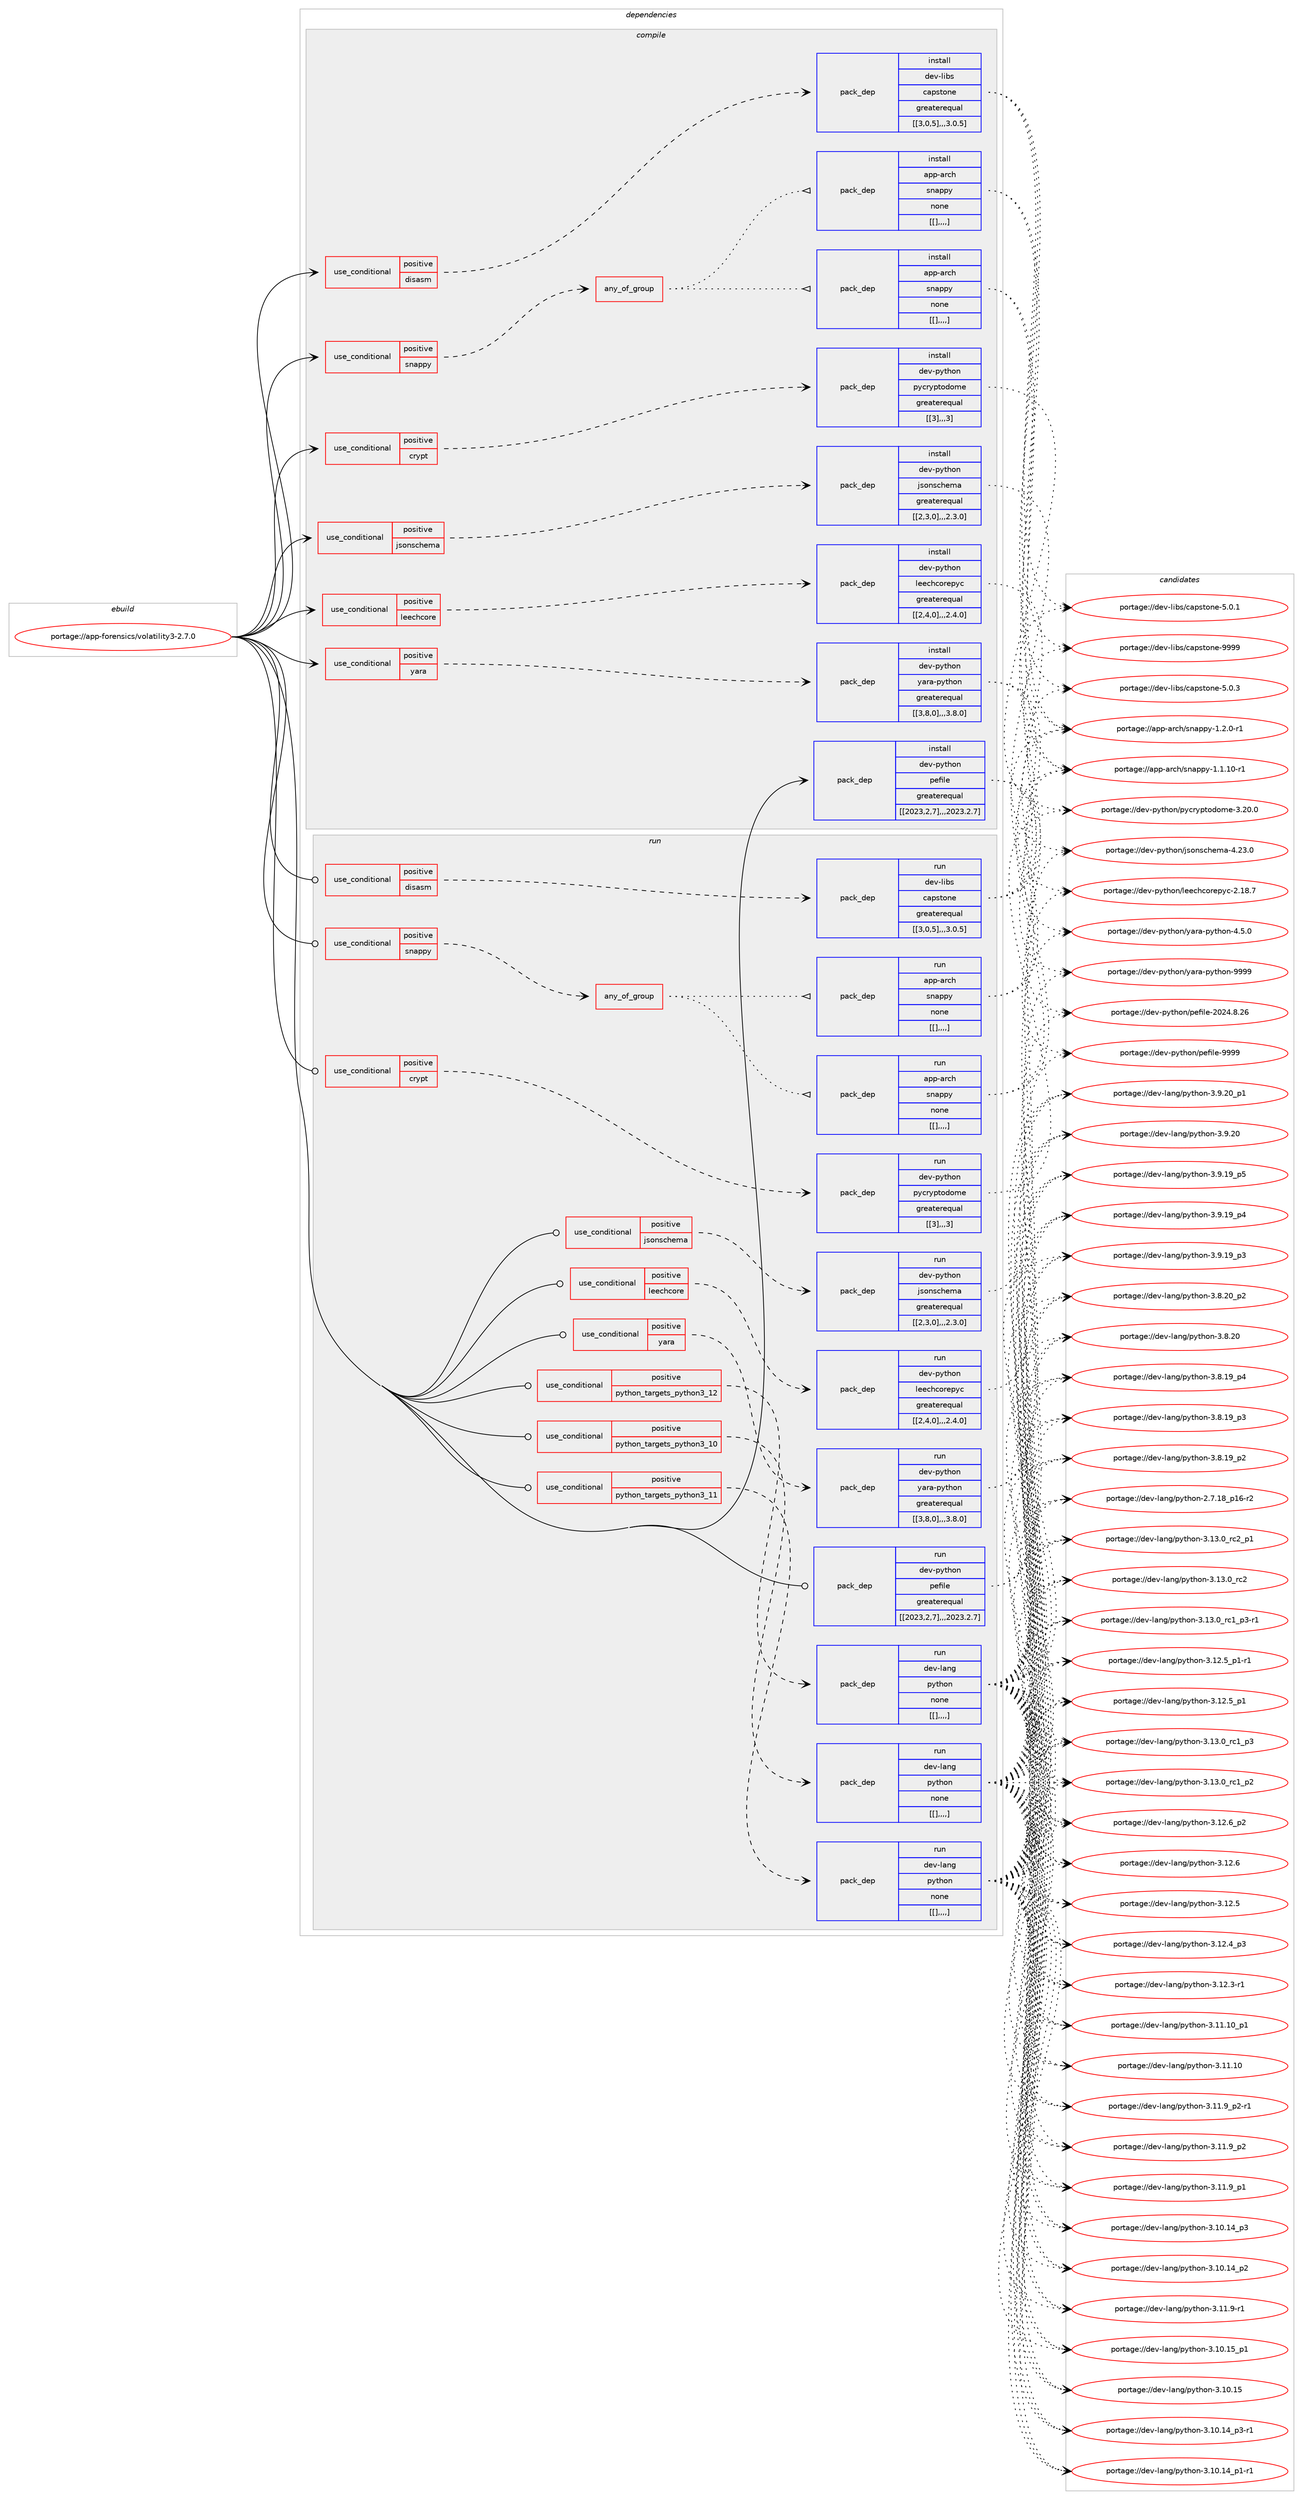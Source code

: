digraph prolog {

# *************
# Graph options
# *************

newrank=true;
concentrate=true;
compound=true;
graph [rankdir=LR,fontname=Helvetica,fontsize=10,ranksep=1.5];#, ranksep=2.5, nodesep=0.2];
edge  [arrowhead=vee];
node  [fontname=Helvetica,fontsize=10];

# **********
# The ebuild
# **********

subgraph cluster_leftcol {
color=gray;
label=<<i>ebuild</i>>;
id [label="portage://app-forensics/volatility3-2.7.0", color=red, width=4, href="../app-forensics/volatility3-2.7.0.svg"];
}

# ****************
# The dependencies
# ****************

subgraph cluster_midcol {
color=gray;
label=<<i>dependencies</i>>;
subgraph cluster_compile {
fillcolor="#eeeeee";
style=filled;
label=<<i>compile</i>>;
subgraph cond11093 {
dependency36988 [label=<<TABLE BORDER="0" CELLBORDER="1" CELLSPACING="0" CELLPADDING="4"><TR><TD ROWSPAN="3" CELLPADDING="10">use_conditional</TD></TR><TR><TD>positive</TD></TR><TR><TD>crypt</TD></TR></TABLE>>, shape=none, color=red];
subgraph pack25528 {
dependency36989 [label=<<TABLE BORDER="0" CELLBORDER="1" CELLSPACING="0" CELLPADDING="4" WIDTH="220"><TR><TD ROWSPAN="6" CELLPADDING="30">pack_dep</TD></TR><TR><TD WIDTH="110">install</TD></TR><TR><TD>dev-python</TD></TR><TR><TD>pycryptodome</TD></TR><TR><TD>greaterequal</TD></TR><TR><TD>[[3],,,3]</TD></TR></TABLE>>, shape=none, color=blue];
}
dependency36988:e -> dependency36989:w [weight=20,style="dashed",arrowhead="vee"];
}
id:e -> dependency36988:w [weight=20,style="solid",arrowhead="vee"];
subgraph cond11094 {
dependency36990 [label=<<TABLE BORDER="0" CELLBORDER="1" CELLSPACING="0" CELLPADDING="4"><TR><TD ROWSPAN="3" CELLPADDING="10">use_conditional</TD></TR><TR><TD>positive</TD></TR><TR><TD>disasm</TD></TR></TABLE>>, shape=none, color=red];
subgraph pack25529 {
dependency36991 [label=<<TABLE BORDER="0" CELLBORDER="1" CELLSPACING="0" CELLPADDING="4" WIDTH="220"><TR><TD ROWSPAN="6" CELLPADDING="30">pack_dep</TD></TR><TR><TD WIDTH="110">install</TD></TR><TR><TD>dev-libs</TD></TR><TR><TD>capstone</TD></TR><TR><TD>greaterequal</TD></TR><TR><TD>[[3,0,5],,,3.0.5]</TD></TR></TABLE>>, shape=none, color=blue];
}
dependency36990:e -> dependency36991:w [weight=20,style="dashed",arrowhead="vee"];
}
id:e -> dependency36990:w [weight=20,style="solid",arrowhead="vee"];
subgraph cond11095 {
dependency36992 [label=<<TABLE BORDER="0" CELLBORDER="1" CELLSPACING="0" CELLPADDING="4"><TR><TD ROWSPAN="3" CELLPADDING="10">use_conditional</TD></TR><TR><TD>positive</TD></TR><TR><TD>jsonschema</TD></TR></TABLE>>, shape=none, color=red];
subgraph pack25530 {
dependency36993 [label=<<TABLE BORDER="0" CELLBORDER="1" CELLSPACING="0" CELLPADDING="4" WIDTH="220"><TR><TD ROWSPAN="6" CELLPADDING="30">pack_dep</TD></TR><TR><TD WIDTH="110">install</TD></TR><TR><TD>dev-python</TD></TR><TR><TD>jsonschema</TD></TR><TR><TD>greaterequal</TD></TR><TR><TD>[[2,3,0],,,2.3.0]</TD></TR></TABLE>>, shape=none, color=blue];
}
dependency36992:e -> dependency36993:w [weight=20,style="dashed",arrowhead="vee"];
}
id:e -> dependency36992:w [weight=20,style="solid",arrowhead="vee"];
subgraph cond11096 {
dependency36994 [label=<<TABLE BORDER="0" CELLBORDER="1" CELLSPACING="0" CELLPADDING="4"><TR><TD ROWSPAN="3" CELLPADDING="10">use_conditional</TD></TR><TR><TD>positive</TD></TR><TR><TD>leechcore</TD></TR></TABLE>>, shape=none, color=red];
subgraph pack25531 {
dependency36995 [label=<<TABLE BORDER="0" CELLBORDER="1" CELLSPACING="0" CELLPADDING="4" WIDTH="220"><TR><TD ROWSPAN="6" CELLPADDING="30">pack_dep</TD></TR><TR><TD WIDTH="110">install</TD></TR><TR><TD>dev-python</TD></TR><TR><TD>leechcorepyc</TD></TR><TR><TD>greaterequal</TD></TR><TR><TD>[[2,4,0],,,2.4.0]</TD></TR></TABLE>>, shape=none, color=blue];
}
dependency36994:e -> dependency36995:w [weight=20,style="dashed",arrowhead="vee"];
}
id:e -> dependency36994:w [weight=20,style="solid",arrowhead="vee"];
subgraph cond11097 {
dependency36996 [label=<<TABLE BORDER="0" CELLBORDER="1" CELLSPACING="0" CELLPADDING="4"><TR><TD ROWSPAN="3" CELLPADDING="10">use_conditional</TD></TR><TR><TD>positive</TD></TR><TR><TD>snappy</TD></TR></TABLE>>, shape=none, color=red];
subgraph any304 {
dependency36997 [label=<<TABLE BORDER="0" CELLBORDER="1" CELLSPACING="0" CELLPADDING="4"><TR><TD CELLPADDING="10">any_of_group</TD></TR></TABLE>>, shape=none, color=red];subgraph pack25532 {
dependency36998 [label=<<TABLE BORDER="0" CELLBORDER="1" CELLSPACING="0" CELLPADDING="4" WIDTH="220"><TR><TD ROWSPAN="6" CELLPADDING="30">pack_dep</TD></TR><TR><TD WIDTH="110">install</TD></TR><TR><TD>app-arch</TD></TR><TR><TD>snappy</TD></TR><TR><TD>none</TD></TR><TR><TD>[[],,,,]</TD></TR></TABLE>>, shape=none, color=blue];
}
dependency36997:e -> dependency36998:w [weight=20,style="dotted",arrowhead="oinv"];
subgraph pack25533 {
dependency36999 [label=<<TABLE BORDER="0" CELLBORDER="1" CELLSPACING="0" CELLPADDING="4" WIDTH="220"><TR><TD ROWSPAN="6" CELLPADDING="30">pack_dep</TD></TR><TR><TD WIDTH="110">install</TD></TR><TR><TD>app-arch</TD></TR><TR><TD>snappy</TD></TR><TR><TD>none</TD></TR><TR><TD>[[],,,,]</TD></TR></TABLE>>, shape=none, color=blue];
}
dependency36997:e -> dependency36999:w [weight=20,style="dotted",arrowhead="oinv"];
}
dependency36996:e -> dependency36997:w [weight=20,style="dashed",arrowhead="vee"];
}
id:e -> dependency36996:w [weight=20,style="solid",arrowhead="vee"];
subgraph cond11098 {
dependency37000 [label=<<TABLE BORDER="0" CELLBORDER="1" CELLSPACING="0" CELLPADDING="4"><TR><TD ROWSPAN="3" CELLPADDING="10">use_conditional</TD></TR><TR><TD>positive</TD></TR><TR><TD>yara</TD></TR></TABLE>>, shape=none, color=red];
subgraph pack25534 {
dependency37001 [label=<<TABLE BORDER="0" CELLBORDER="1" CELLSPACING="0" CELLPADDING="4" WIDTH="220"><TR><TD ROWSPAN="6" CELLPADDING="30">pack_dep</TD></TR><TR><TD WIDTH="110">install</TD></TR><TR><TD>dev-python</TD></TR><TR><TD>yara-python</TD></TR><TR><TD>greaterequal</TD></TR><TR><TD>[[3,8,0],,,3.8.0]</TD></TR></TABLE>>, shape=none, color=blue];
}
dependency37000:e -> dependency37001:w [weight=20,style="dashed",arrowhead="vee"];
}
id:e -> dependency37000:w [weight=20,style="solid",arrowhead="vee"];
subgraph pack25535 {
dependency37002 [label=<<TABLE BORDER="0" CELLBORDER="1" CELLSPACING="0" CELLPADDING="4" WIDTH="220"><TR><TD ROWSPAN="6" CELLPADDING="30">pack_dep</TD></TR><TR><TD WIDTH="110">install</TD></TR><TR><TD>dev-python</TD></TR><TR><TD>pefile</TD></TR><TR><TD>greaterequal</TD></TR><TR><TD>[[2023,2,7],,,2023.2.7]</TD></TR></TABLE>>, shape=none, color=blue];
}
id:e -> dependency37002:w [weight=20,style="solid",arrowhead="vee"];
}
subgraph cluster_compileandrun {
fillcolor="#eeeeee";
style=filled;
label=<<i>compile and run</i>>;
}
subgraph cluster_run {
fillcolor="#eeeeee";
style=filled;
label=<<i>run</i>>;
subgraph cond11099 {
dependency37003 [label=<<TABLE BORDER="0" CELLBORDER="1" CELLSPACING="0" CELLPADDING="4"><TR><TD ROWSPAN="3" CELLPADDING="10">use_conditional</TD></TR><TR><TD>positive</TD></TR><TR><TD>crypt</TD></TR></TABLE>>, shape=none, color=red];
subgraph pack25536 {
dependency37004 [label=<<TABLE BORDER="0" CELLBORDER="1" CELLSPACING="0" CELLPADDING="4" WIDTH="220"><TR><TD ROWSPAN="6" CELLPADDING="30">pack_dep</TD></TR><TR><TD WIDTH="110">run</TD></TR><TR><TD>dev-python</TD></TR><TR><TD>pycryptodome</TD></TR><TR><TD>greaterequal</TD></TR><TR><TD>[[3],,,3]</TD></TR></TABLE>>, shape=none, color=blue];
}
dependency37003:e -> dependency37004:w [weight=20,style="dashed",arrowhead="vee"];
}
id:e -> dependency37003:w [weight=20,style="solid",arrowhead="odot"];
subgraph cond11100 {
dependency37005 [label=<<TABLE BORDER="0" CELLBORDER="1" CELLSPACING="0" CELLPADDING="4"><TR><TD ROWSPAN="3" CELLPADDING="10">use_conditional</TD></TR><TR><TD>positive</TD></TR><TR><TD>disasm</TD></TR></TABLE>>, shape=none, color=red];
subgraph pack25537 {
dependency37006 [label=<<TABLE BORDER="0" CELLBORDER="1" CELLSPACING="0" CELLPADDING="4" WIDTH="220"><TR><TD ROWSPAN="6" CELLPADDING="30">pack_dep</TD></TR><TR><TD WIDTH="110">run</TD></TR><TR><TD>dev-libs</TD></TR><TR><TD>capstone</TD></TR><TR><TD>greaterequal</TD></TR><TR><TD>[[3,0,5],,,3.0.5]</TD></TR></TABLE>>, shape=none, color=blue];
}
dependency37005:e -> dependency37006:w [weight=20,style="dashed",arrowhead="vee"];
}
id:e -> dependency37005:w [weight=20,style="solid",arrowhead="odot"];
subgraph cond11101 {
dependency37007 [label=<<TABLE BORDER="0" CELLBORDER="1" CELLSPACING="0" CELLPADDING="4"><TR><TD ROWSPAN="3" CELLPADDING="10">use_conditional</TD></TR><TR><TD>positive</TD></TR><TR><TD>jsonschema</TD></TR></TABLE>>, shape=none, color=red];
subgraph pack25538 {
dependency37008 [label=<<TABLE BORDER="0" CELLBORDER="1" CELLSPACING="0" CELLPADDING="4" WIDTH="220"><TR><TD ROWSPAN="6" CELLPADDING="30">pack_dep</TD></TR><TR><TD WIDTH="110">run</TD></TR><TR><TD>dev-python</TD></TR><TR><TD>jsonschema</TD></TR><TR><TD>greaterequal</TD></TR><TR><TD>[[2,3,0],,,2.3.0]</TD></TR></TABLE>>, shape=none, color=blue];
}
dependency37007:e -> dependency37008:w [weight=20,style="dashed",arrowhead="vee"];
}
id:e -> dependency37007:w [weight=20,style="solid",arrowhead="odot"];
subgraph cond11102 {
dependency37009 [label=<<TABLE BORDER="0" CELLBORDER="1" CELLSPACING="0" CELLPADDING="4"><TR><TD ROWSPAN="3" CELLPADDING="10">use_conditional</TD></TR><TR><TD>positive</TD></TR><TR><TD>leechcore</TD></TR></TABLE>>, shape=none, color=red];
subgraph pack25539 {
dependency37010 [label=<<TABLE BORDER="0" CELLBORDER="1" CELLSPACING="0" CELLPADDING="4" WIDTH="220"><TR><TD ROWSPAN="6" CELLPADDING="30">pack_dep</TD></TR><TR><TD WIDTH="110">run</TD></TR><TR><TD>dev-python</TD></TR><TR><TD>leechcorepyc</TD></TR><TR><TD>greaterequal</TD></TR><TR><TD>[[2,4,0],,,2.4.0]</TD></TR></TABLE>>, shape=none, color=blue];
}
dependency37009:e -> dependency37010:w [weight=20,style="dashed",arrowhead="vee"];
}
id:e -> dependency37009:w [weight=20,style="solid",arrowhead="odot"];
subgraph cond11103 {
dependency37011 [label=<<TABLE BORDER="0" CELLBORDER="1" CELLSPACING="0" CELLPADDING="4"><TR><TD ROWSPAN="3" CELLPADDING="10">use_conditional</TD></TR><TR><TD>positive</TD></TR><TR><TD>python_targets_python3_10</TD></TR></TABLE>>, shape=none, color=red];
subgraph pack25540 {
dependency37012 [label=<<TABLE BORDER="0" CELLBORDER="1" CELLSPACING="0" CELLPADDING="4" WIDTH="220"><TR><TD ROWSPAN="6" CELLPADDING="30">pack_dep</TD></TR><TR><TD WIDTH="110">run</TD></TR><TR><TD>dev-lang</TD></TR><TR><TD>python</TD></TR><TR><TD>none</TD></TR><TR><TD>[[],,,,]</TD></TR></TABLE>>, shape=none, color=blue];
}
dependency37011:e -> dependency37012:w [weight=20,style="dashed",arrowhead="vee"];
}
id:e -> dependency37011:w [weight=20,style="solid",arrowhead="odot"];
subgraph cond11104 {
dependency37013 [label=<<TABLE BORDER="0" CELLBORDER="1" CELLSPACING="0" CELLPADDING="4"><TR><TD ROWSPAN="3" CELLPADDING="10">use_conditional</TD></TR><TR><TD>positive</TD></TR><TR><TD>python_targets_python3_11</TD></TR></TABLE>>, shape=none, color=red];
subgraph pack25541 {
dependency37014 [label=<<TABLE BORDER="0" CELLBORDER="1" CELLSPACING="0" CELLPADDING="4" WIDTH="220"><TR><TD ROWSPAN="6" CELLPADDING="30">pack_dep</TD></TR><TR><TD WIDTH="110">run</TD></TR><TR><TD>dev-lang</TD></TR><TR><TD>python</TD></TR><TR><TD>none</TD></TR><TR><TD>[[],,,,]</TD></TR></TABLE>>, shape=none, color=blue];
}
dependency37013:e -> dependency37014:w [weight=20,style="dashed",arrowhead="vee"];
}
id:e -> dependency37013:w [weight=20,style="solid",arrowhead="odot"];
subgraph cond11105 {
dependency37015 [label=<<TABLE BORDER="0" CELLBORDER="1" CELLSPACING="0" CELLPADDING="4"><TR><TD ROWSPAN="3" CELLPADDING="10">use_conditional</TD></TR><TR><TD>positive</TD></TR><TR><TD>python_targets_python3_12</TD></TR></TABLE>>, shape=none, color=red];
subgraph pack25542 {
dependency37016 [label=<<TABLE BORDER="0" CELLBORDER="1" CELLSPACING="0" CELLPADDING="4" WIDTH="220"><TR><TD ROWSPAN="6" CELLPADDING="30">pack_dep</TD></TR><TR><TD WIDTH="110">run</TD></TR><TR><TD>dev-lang</TD></TR><TR><TD>python</TD></TR><TR><TD>none</TD></TR><TR><TD>[[],,,,]</TD></TR></TABLE>>, shape=none, color=blue];
}
dependency37015:e -> dependency37016:w [weight=20,style="dashed",arrowhead="vee"];
}
id:e -> dependency37015:w [weight=20,style="solid",arrowhead="odot"];
subgraph cond11106 {
dependency37017 [label=<<TABLE BORDER="0" CELLBORDER="1" CELLSPACING="0" CELLPADDING="4"><TR><TD ROWSPAN="3" CELLPADDING="10">use_conditional</TD></TR><TR><TD>positive</TD></TR><TR><TD>snappy</TD></TR></TABLE>>, shape=none, color=red];
subgraph any305 {
dependency37018 [label=<<TABLE BORDER="0" CELLBORDER="1" CELLSPACING="0" CELLPADDING="4"><TR><TD CELLPADDING="10">any_of_group</TD></TR></TABLE>>, shape=none, color=red];subgraph pack25543 {
dependency37019 [label=<<TABLE BORDER="0" CELLBORDER="1" CELLSPACING="0" CELLPADDING="4" WIDTH="220"><TR><TD ROWSPAN="6" CELLPADDING="30">pack_dep</TD></TR><TR><TD WIDTH="110">run</TD></TR><TR><TD>app-arch</TD></TR><TR><TD>snappy</TD></TR><TR><TD>none</TD></TR><TR><TD>[[],,,,]</TD></TR></TABLE>>, shape=none, color=blue];
}
dependency37018:e -> dependency37019:w [weight=20,style="dotted",arrowhead="oinv"];
subgraph pack25544 {
dependency37020 [label=<<TABLE BORDER="0" CELLBORDER="1" CELLSPACING="0" CELLPADDING="4" WIDTH="220"><TR><TD ROWSPAN="6" CELLPADDING="30">pack_dep</TD></TR><TR><TD WIDTH="110">run</TD></TR><TR><TD>app-arch</TD></TR><TR><TD>snappy</TD></TR><TR><TD>none</TD></TR><TR><TD>[[],,,,]</TD></TR></TABLE>>, shape=none, color=blue];
}
dependency37018:e -> dependency37020:w [weight=20,style="dotted",arrowhead="oinv"];
}
dependency37017:e -> dependency37018:w [weight=20,style="dashed",arrowhead="vee"];
}
id:e -> dependency37017:w [weight=20,style="solid",arrowhead="odot"];
subgraph cond11107 {
dependency37021 [label=<<TABLE BORDER="0" CELLBORDER="1" CELLSPACING="0" CELLPADDING="4"><TR><TD ROWSPAN="3" CELLPADDING="10">use_conditional</TD></TR><TR><TD>positive</TD></TR><TR><TD>yara</TD></TR></TABLE>>, shape=none, color=red];
subgraph pack25545 {
dependency37022 [label=<<TABLE BORDER="0" CELLBORDER="1" CELLSPACING="0" CELLPADDING="4" WIDTH="220"><TR><TD ROWSPAN="6" CELLPADDING="30">pack_dep</TD></TR><TR><TD WIDTH="110">run</TD></TR><TR><TD>dev-python</TD></TR><TR><TD>yara-python</TD></TR><TR><TD>greaterequal</TD></TR><TR><TD>[[3,8,0],,,3.8.0]</TD></TR></TABLE>>, shape=none, color=blue];
}
dependency37021:e -> dependency37022:w [weight=20,style="dashed",arrowhead="vee"];
}
id:e -> dependency37021:w [weight=20,style="solid",arrowhead="odot"];
subgraph pack25546 {
dependency37023 [label=<<TABLE BORDER="0" CELLBORDER="1" CELLSPACING="0" CELLPADDING="4" WIDTH="220"><TR><TD ROWSPAN="6" CELLPADDING="30">pack_dep</TD></TR><TR><TD WIDTH="110">run</TD></TR><TR><TD>dev-python</TD></TR><TR><TD>pefile</TD></TR><TR><TD>greaterequal</TD></TR><TR><TD>[[2023,2,7],,,2023.2.7]</TD></TR></TABLE>>, shape=none, color=blue];
}
id:e -> dependency37023:w [weight=20,style="solid",arrowhead="odot"];
}
}

# **************
# The candidates
# **************

subgraph cluster_choices {
rank=same;
color=gray;
label=<<i>candidates</i>>;

subgraph choice25528 {
color=black;
nodesep=1;
choice10010111845112121116104111110471121219911412111211611110011110910145514650484648 [label="portage://dev-python/pycryptodome-3.20.0", color=red, width=4,href="../dev-python/pycryptodome-3.20.0.svg"];
dependency36989:e -> choice10010111845112121116104111110471121219911412111211611110011110910145514650484648:w [style=dotted,weight="100"];
}
subgraph choice25529 {
color=black;
nodesep=1;
choice10010111845108105981154799971121151161111101014557575757 [label="portage://dev-libs/capstone-9999", color=red, width=4,href="../dev-libs/capstone-9999.svg"];
choice1001011184510810598115479997112115116111110101455346484651 [label="portage://dev-libs/capstone-5.0.3", color=red, width=4,href="../dev-libs/capstone-5.0.3.svg"];
choice1001011184510810598115479997112115116111110101455346484649 [label="portage://dev-libs/capstone-5.0.1", color=red, width=4,href="../dev-libs/capstone-5.0.1.svg"];
dependency36991:e -> choice10010111845108105981154799971121151161111101014557575757:w [style=dotted,weight="100"];
dependency36991:e -> choice1001011184510810598115479997112115116111110101455346484651:w [style=dotted,weight="100"];
dependency36991:e -> choice1001011184510810598115479997112115116111110101455346484649:w [style=dotted,weight="100"];
}
subgraph choice25530 {
color=black;
nodesep=1;
choice1001011184511212111610411111047106115111110115991041011099745524650514648 [label="portage://dev-python/jsonschema-4.23.0", color=red, width=4,href="../dev-python/jsonschema-4.23.0.svg"];
dependency36993:e -> choice1001011184511212111610411111047106115111110115991041011099745524650514648:w [style=dotted,weight="100"];
}
subgraph choice25531 {
color=black;
nodesep=1;
choice100101118451121211161041111104710810110199104991111141011121219945504649564655 [label="portage://dev-python/leechcorepyc-2.18.7", color=red, width=4,href="../dev-python/leechcorepyc-2.18.7.svg"];
dependency36995:e -> choice100101118451121211161041111104710810110199104991111141011121219945504649564655:w [style=dotted,weight="100"];
}
subgraph choice25532 {
color=black;
nodesep=1;
choice9711211245971149910447115110971121121214549465046484511449 [label="portage://app-arch/snappy-1.2.0-r1", color=red, width=4,href="../app-arch/snappy-1.2.0-r1.svg"];
choice971121124597114991044711511097112112121454946494649484511449 [label="portage://app-arch/snappy-1.1.10-r1", color=red, width=4,href="../app-arch/snappy-1.1.10-r1.svg"];
dependency36998:e -> choice9711211245971149910447115110971121121214549465046484511449:w [style=dotted,weight="100"];
dependency36998:e -> choice971121124597114991044711511097112112121454946494649484511449:w [style=dotted,weight="100"];
}
subgraph choice25533 {
color=black;
nodesep=1;
choice9711211245971149910447115110971121121214549465046484511449 [label="portage://app-arch/snappy-1.2.0-r1", color=red, width=4,href="../app-arch/snappy-1.2.0-r1.svg"];
choice971121124597114991044711511097112112121454946494649484511449 [label="portage://app-arch/snappy-1.1.10-r1", color=red, width=4,href="../app-arch/snappy-1.1.10-r1.svg"];
dependency36999:e -> choice9711211245971149910447115110971121121214549465046484511449:w [style=dotted,weight="100"];
dependency36999:e -> choice971121124597114991044711511097112112121454946494649484511449:w [style=dotted,weight="100"];
}
subgraph choice25534 {
color=black;
nodesep=1;
choice10010111845112121116104111110471219711497451121211161041111104557575757 [label="portage://dev-python/yara-python-9999", color=red, width=4,href="../dev-python/yara-python-9999.svg"];
choice1001011184511212111610411111047121971149745112121116104111110455246534648 [label="portage://dev-python/yara-python-4.5.0", color=red, width=4,href="../dev-python/yara-python-4.5.0.svg"];
dependency37001:e -> choice10010111845112121116104111110471219711497451121211161041111104557575757:w [style=dotted,weight="100"];
dependency37001:e -> choice1001011184511212111610411111047121971149745112121116104111110455246534648:w [style=dotted,weight="100"];
}
subgraph choice25535 {
color=black;
nodesep=1;
choice10010111845112121116104111110471121011021051081014557575757 [label="portage://dev-python/pefile-9999", color=red, width=4,href="../dev-python/pefile-9999.svg"];
choice100101118451121211161041111104711210110210510810145504850524656465054 [label="portage://dev-python/pefile-2024.8.26", color=red, width=4,href="../dev-python/pefile-2024.8.26.svg"];
dependency37002:e -> choice10010111845112121116104111110471121011021051081014557575757:w [style=dotted,weight="100"];
dependency37002:e -> choice100101118451121211161041111104711210110210510810145504850524656465054:w [style=dotted,weight="100"];
}
subgraph choice25536 {
color=black;
nodesep=1;
choice10010111845112121116104111110471121219911412111211611110011110910145514650484648 [label="portage://dev-python/pycryptodome-3.20.0", color=red, width=4,href="../dev-python/pycryptodome-3.20.0.svg"];
dependency37004:e -> choice10010111845112121116104111110471121219911412111211611110011110910145514650484648:w [style=dotted,weight="100"];
}
subgraph choice25537 {
color=black;
nodesep=1;
choice10010111845108105981154799971121151161111101014557575757 [label="portage://dev-libs/capstone-9999", color=red, width=4,href="../dev-libs/capstone-9999.svg"];
choice1001011184510810598115479997112115116111110101455346484651 [label="portage://dev-libs/capstone-5.0.3", color=red, width=4,href="../dev-libs/capstone-5.0.3.svg"];
choice1001011184510810598115479997112115116111110101455346484649 [label="portage://dev-libs/capstone-5.0.1", color=red, width=4,href="../dev-libs/capstone-5.0.1.svg"];
dependency37006:e -> choice10010111845108105981154799971121151161111101014557575757:w [style=dotted,weight="100"];
dependency37006:e -> choice1001011184510810598115479997112115116111110101455346484651:w [style=dotted,weight="100"];
dependency37006:e -> choice1001011184510810598115479997112115116111110101455346484649:w [style=dotted,weight="100"];
}
subgraph choice25538 {
color=black;
nodesep=1;
choice1001011184511212111610411111047106115111110115991041011099745524650514648 [label="portage://dev-python/jsonschema-4.23.0", color=red, width=4,href="../dev-python/jsonschema-4.23.0.svg"];
dependency37008:e -> choice1001011184511212111610411111047106115111110115991041011099745524650514648:w [style=dotted,weight="100"];
}
subgraph choice25539 {
color=black;
nodesep=1;
choice100101118451121211161041111104710810110199104991111141011121219945504649564655 [label="portage://dev-python/leechcorepyc-2.18.7", color=red, width=4,href="../dev-python/leechcorepyc-2.18.7.svg"];
dependency37010:e -> choice100101118451121211161041111104710810110199104991111141011121219945504649564655:w [style=dotted,weight="100"];
}
subgraph choice25540 {
color=black;
nodesep=1;
choice100101118451089711010347112121116104111110455146495146489511499509511249 [label="portage://dev-lang/python-3.13.0_rc2_p1", color=red, width=4,href="../dev-lang/python-3.13.0_rc2_p1.svg"];
choice10010111845108971101034711212111610411111045514649514648951149950 [label="portage://dev-lang/python-3.13.0_rc2", color=red, width=4,href="../dev-lang/python-3.13.0_rc2.svg"];
choice1001011184510897110103471121211161041111104551464951464895114994995112514511449 [label="portage://dev-lang/python-3.13.0_rc1_p3-r1", color=red, width=4,href="../dev-lang/python-3.13.0_rc1_p3-r1.svg"];
choice100101118451089711010347112121116104111110455146495146489511499499511251 [label="portage://dev-lang/python-3.13.0_rc1_p3", color=red, width=4,href="../dev-lang/python-3.13.0_rc1_p3.svg"];
choice100101118451089711010347112121116104111110455146495146489511499499511250 [label="portage://dev-lang/python-3.13.0_rc1_p2", color=red, width=4,href="../dev-lang/python-3.13.0_rc1_p2.svg"];
choice100101118451089711010347112121116104111110455146495046549511250 [label="portage://dev-lang/python-3.12.6_p2", color=red, width=4,href="../dev-lang/python-3.12.6_p2.svg"];
choice10010111845108971101034711212111610411111045514649504654 [label="portage://dev-lang/python-3.12.6", color=red, width=4,href="../dev-lang/python-3.12.6.svg"];
choice1001011184510897110103471121211161041111104551464950465395112494511449 [label="portage://dev-lang/python-3.12.5_p1-r1", color=red, width=4,href="../dev-lang/python-3.12.5_p1-r1.svg"];
choice100101118451089711010347112121116104111110455146495046539511249 [label="portage://dev-lang/python-3.12.5_p1", color=red, width=4,href="../dev-lang/python-3.12.5_p1.svg"];
choice10010111845108971101034711212111610411111045514649504653 [label="portage://dev-lang/python-3.12.5", color=red, width=4,href="../dev-lang/python-3.12.5.svg"];
choice100101118451089711010347112121116104111110455146495046529511251 [label="portage://dev-lang/python-3.12.4_p3", color=red, width=4,href="../dev-lang/python-3.12.4_p3.svg"];
choice100101118451089711010347112121116104111110455146495046514511449 [label="portage://dev-lang/python-3.12.3-r1", color=red, width=4,href="../dev-lang/python-3.12.3-r1.svg"];
choice10010111845108971101034711212111610411111045514649494649489511249 [label="portage://dev-lang/python-3.11.10_p1", color=red, width=4,href="../dev-lang/python-3.11.10_p1.svg"];
choice1001011184510897110103471121211161041111104551464949464948 [label="portage://dev-lang/python-3.11.10", color=red, width=4,href="../dev-lang/python-3.11.10.svg"];
choice1001011184510897110103471121211161041111104551464949465795112504511449 [label="portage://dev-lang/python-3.11.9_p2-r1", color=red, width=4,href="../dev-lang/python-3.11.9_p2-r1.svg"];
choice100101118451089711010347112121116104111110455146494946579511250 [label="portage://dev-lang/python-3.11.9_p2", color=red, width=4,href="../dev-lang/python-3.11.9_p2.svg"];
choice100101118451089711010347112121116104111110455146494946579511249 [label="portage://dev-lang/python-3.11.9_p1", color=red, width=4,href="../dev-lang/python-3.11.9_p1.svg"];
choice100101118451089711010347112121116104111110455146494946574511449 [label="portage://dev-lang/python-3.11.9-r1", color=red, width=4,href="../dev-lang/python-3.11.9-r1.svg"];
choice10010111845108971101034711212111610411111045514649484649539511249 [label="portage://dev-lang/python-3.10.15_p1", color=red, width=4,href="../dev-lang/python-3.10.15_p1.svg"];
choice1001011184510897110103471121211161041111104551464948464953 [label="portage://dev-lang/python-3.10.15", color=red, width=4,href="../dev-lang/python-3.10.15.svg"];
choice100101118451089711010347112121116104111110455146494846495295112514511449 [label="portage://dev-lang/python-3.10.14_p3-r1", color=red, width=4,href="../dev-lang/python-3.10.14_p3-r1.svg"];
choice10010111845108971101034711212111610411111045514649484649529511251 [label="portage://dev-lang/python-3.10.14_p3", color=red, width=4,href="../dev-lang/python-3.10.14_p3.svg"];
choice10010111845108971101034711212111610411111045514649484649529511250 [label="portage://dev-lang/python-3.10.14_p2", color=red, width=4,href="../dev-lang/python-3.10.14_p2.svg"];
choice100101118451089711010347112121116104111110455146494846495295112494511449 [label="portage://dev-lang/python-3.10.14_p1-r1", color=red, width=4,href="../dev-lang/python-3.10.14_p1-r1.svg"];
choice100101118451089711010347112121116104111110455146574650489511249 [label="portage://dev-lang/python-3.9.20_p1", color=red, width=4,href="../dev-lang/python-3.9.20_p1.svg"];
choice10010111845108971101034711212111610411111045514657465048 [label="portage://dev-lang/python-3.9.20", color=red, width=4,href="../dev-lang/python-3.9.20.svg"];
choice100101118451089711010347112121116104111110455146574649579511253 [label="portage://dev-lang/python-3.9.19_p5", color=red, width=4,href="../dev-lang/python-3.9.19_p5.svg"];
choice100101118451089711010347112121116104111110455146574649579511252 [label="portage://dev-lang/python-3.9.19_p4", color=red, width=4,href="../dev-lang/python-3.9.19_p4.svg"];
choice100101118451089711010347112121116104111110455146574649579511251 [label="portage://dev-lang/python-3.9.19_p3", color=red, width=4,href="../dev-lang/python-3.9.19_p3.svg"];
choice100101118451089711010347112121116104111110455146564650489511250 [label="portage://dev-lang/python-3.8.20_p2", color=red, width=4,href="../dev-lang/python-3.8.20_p2.svg"];
choice10010111845108971101034711212111610411111045514656465048 [label="portage://dev-lang/python-3.8.20", color=red, width=4,href="../dev-lang/python-3.8.20.svg"];
choice100101118451089711010347112121116104111110455146564649579511252 [label="portage://dev-lang/python-3.8.19_p4", color=red, width=4,href="../dev-lang/python-3.8.19_p4.svg"];
choice100101118451089711010347112121116104111110455146564649579511251 [label="portage://dev-lang/python-3.8.19_p3", color=red, width=4,href="../dev-lang/python-3.8.19_p3.svg"];
choice100101118451089711010347112121116104111110455146564649579511250 [label="portage://dev-lang/python-3.8.19_p2", color=red, width=4,href="../dev-lang/python-3.8.19_p2.svg"];
choice100101118451089711010347112121116104111110455046554649569511249544511450 [label="portage://dev-lang/python-2.7.18_p16-r2", color=red, width=4,href="../dev-lang/python-2.7.18_p16-r2.svg"];
dependency37012:e -> choice100101118451089711010347112121116104111110455146495146489511499509511249:w [style=dotted,weight="100"];
dependency37012:e -> choice10010111845108971101034711212111610411111045514649514648951149950:w [style=dotted,weight="100"];
dependency37012:e -> choice1001011184510897110103471121211161041111104551464951464895114994995112514511449:w [style=dotted,weight="100"];
dependency37012:e -> choice100101118451089711010347112121116104111110455146495146489511499499511251:w [style=dotted,weight="100"];
dependency37012:e -> choice100101118451089711010347112121116104111110455146495146489511499499511250:w [style=dotted,weight="100"];
dependency37012:e -> choice100101118451089711010347112121116104111110455146495046549511250:w [style=dotted,weight="100"];
dependency37012:e -> choice10010111845108971101034711212111610411111045514649504654:w [style=dotted,weight="100"];
dependency37012:e -> choice1001011184510897110103471121211161041111104551464950465395112494511449:w [style=dotted,weight="100"];
dependency37012:e -> choice100101118451089711010347112121116104111110455146495046539511249:w [style=dotted,weight="100"];
dependency37012:e -> choice10010111845108971101034711212111610411111045514649504653:w [style=dotted,weight="100"];
dependency37012:e -> choice100101118451089711010347112121116104111110455146495046529511251:w [style=dotted,weight="100"];
dependency37012:e -> choice100101118451089711010347112121116104111110455146495046514511449:w [style=dotted,weight="100"];
dependency37012:e -> choice10010111845108971101034711212111610411111045514649494649489511249:w [style=dotted,weight="100"];
dependency37012:e -> choice1001011184510897110103471121211161041111104551464949464948:w [style=dotted,weight="100"];
dependency37012:e -> choice1001011184510897110103471121211161041111104551464949465795112504511449:w [style=dotted,weight="100"];
dependency37012:e -> choice100101118451089711010347112121116104111110455146494946579511250:w [style=dotted,weight="100"];
dependency37012:e -> choice100101118451089711010347112121116104111110455146494946579511249:w [style=dotted,weight="100"];
dependency37012:e -> choice100101118451089711010347112121116104111110455146494946574511449:w [style=dotted,weight="100"];
dependency37012:e -> choice10010111845108971101034711212111610411111045514649484649539511249:w [style=dotted,weight="100"];
dependency37012:e -> choice1001011184510897110103471121211161041111104551464948464953:w [style=dotted,weight="100"];
dependency37012:e -> choice100101118451089711010347112121116104111110455146494846495295112514511449:w [style=dotted,weight="100"];
dependency37012:e -> choice10010111845108971101034711212111610411111045514649484649529511251:w [style=dotted,weight="100"];
dependency37012:e -> choice10010111845108971101034711212111610411111045514649484649529511250:w [style=dotted,weight="100"];
dependency37012:e -> choice100101118451089711010347112121116104111110455146494846495295112494511449:w [style=dotted,weight="100"];
dependency37012:e -> choice100101118451089711010347112121116104111110455146574650489511249:w [style=dotted,weight="100"];
dependency37012:e -> choice10010111845108971101034711212111610411111045514657465048:w [style=dotted,weight="100"];
dependency37012:e -> choice100101118451089711010347112121116104111110455146574649579511253:w [style=dotted,weight="100"];
dependency37012:e -> choice100101118451089711010347112121116104111110455146574649579511252:w [style=dotted,weight="100"];
dependency37012:e -> choice100101118451089711010347112121116104111110455146574649579511251:w [style=dotted,weight="100"];
dependency37012:e -> choice100101118451089711010347112121116104111110455146564650489511250:w [style=dotted,weight="100"];
dependency37012:e -> choice10010111845108971101034711212111610411111045514656465048:w [style=dotted,weight="100"];
dependency37012:e -> choice100101118451089711010347112121116104111110455146564649579511252:w [style=dotted,weight="100"];
dependency37012:e -> choice100101118451089711010347112121116104111110455146564649579511251:w [style=dotted,weight="100"];
dependency37012:e -> choice100101118451089711010347112121116104111110455146564649579511250:w [style=dotted,weight="100"];
dependency37012:e -> choice100101118451089711010347112121116104111110455046554649569511249544511450:w [style=dotted,weight="100"];
}
subgraph choice25541 {
color=black;
nodesep=1;
choice100101118451089711010347112121116104111110455146495146489511499509511249 [label="portage://dev-lang/python-3.13.0_rc2_p1", color=red, width=4,href="../dev-lang/python-3.13.0_rc2_p1.svg"];
choice10010111845108971101034711212111610411111045514649514648951149950 [label="portage://dev-lang/python-3.13.0_rc2", color=red, width=4,href="../dev-lang/python-3.13.0_rc2.svg"];
choice1001011184510897110103471121211161041111104551464951464895114994995112514511449 [label="portage://dev-lang/python-3.13.0_rc1_p3-r1", color=red, width=4,href="../dev-lang/python-3.13.0_rc1_p3-r1.svg"];
choice100101118451089711010347112121116104111110455146495146489511499499511251 [label="portage://dev-lang/python-3.13.0_rc1_p3", color=red, width=4,href="../dev-lang/python-3.13.0_rc1_p3.svg"];
choice100101118451089711010347112121116104111110455146495146489511499499511250 [label="portage://dev-lang/python-3.13.0_rc1_p2", color=red, width=4,href="../dev-lang/python-3.13.0_rc1_p2.svg"];
choice100101118451089711010347112121116104111110455146495046549511250 [label="portage://dev-lang/python-3.12.6_p2", color=red, width=4,href="../dev-lang/python-3.12.6_p2.svg"];
choice10010111845108971101034711212111610411111045514649504654 [label="portage://dev-lang/python-3.12.6", color=red, width=4,href="../dev-lang/python-3.12.6.svg"];
choice1001011184510897110103471121211161041111104551464950465395112494511449 [label="portage://dev-lang/python-3.12.5_p1-r1", color=red, width=4,href="../dev-lang/python-3.12.5_p1-r1.svg"];
choice100101118451089711010347112121116104111110455146495046539511249 [label="portage://dev-lang/python-3.12.5_p1", color=red, width=4,href="../dev-lang/python-3.12.5_p1.svg"];
choice10010111845108971101034711212111610411111045514649504653 [label="portage://dev-lang/python-3.12.5", color=red, width=4,href="../dev-lang/python-3.12.5.svg"];
choice100101118451089711010347112121116104111110455146495046529511251 [label="portage://dev-lang/python-3.12.4_p3", color=red, width=4,href="../dev-lang/python-3.12.4_p3.svg"];
choice100101118451089711010347112121116104111110455146495046514511449 [label="portage://dev-lang/python-3.12.3-r1", color=red, width=4,href="../dev-lang/python-3.12.3-r1.svg"];
choice10010111845108971101034711212111610411111045514649494649489511249 [label="portage://dev-lang/python-3.11.10_p1", color=red, width=4,href="../dev-lang/python-3.11.10_p1.svg"];
choice1001011184510897110103471121211161041111104551464949464948 [label="portage://dev-lang/python-3.11.10", color=red, width=4,href="../dev-lang/python-3.11.10.svg"];
choice1001011184510897110103471121211161041111104551464949465795112504511449 [label="portage://dev-lang/python-3.11.9_p2-r1", color=red, width=4,href="../dev-lang/python-3.11.9_p2-r1.svg"];
choice100101118451089711010347112121116104111110455146494946579511250 [label="portage://dev-lang/python-3.11.9_p2", color=red, width=4,href="../dev-lang/python-3.11.9_p2.svg"];
choice100101118451089711010347112121116104111110455146494946579511249 [label="portage://dev-lang/python-3.11.9_p1", color=red, width=4,href="../dev-lang/python-3.11.9_p1.svg"];
choice100101118451089711010347112121116104111110455146494946574511449 [label="portage://dev-lang/python-3.11.9-r1", color=red, width=4,href="../dev-lang/python-3.11.9-r1.svg"];
choice10010111845108971101034711212111610411111045514649484649539511249 [label="portage://dev-lang/python-3.10.15_p1", color=red, width=4,href="../dev-lang/python-3.10.15_p1.svg"];
choice1001011184510897110103471121211161041111104551464948464953 [label="portage://dev-lang/python-3.10.15", color=red, width=4,href="../dev-lang/python-3.10.15.svg"];
choice100101118451089711010347112121116104111110455146494846495295112514511449 [label="portage://dev-lang/python-3.10.14_p3-r1", color=red, width=4,href="../dev-lang/python-3.10.14_p3-r1.svg"];
choice10010111845108971101034711212111610411111045514649484649529511251 [label="portage://dev-lang/python-3.10.14_p3", color=red, width=4,href="../dev-lang/python-3.10.14_p3.svg"];
choice10010111845108971101034711212111610411111045514649484649529511250 [label="portage://dev-lang/python-3.10.14_p2", color=red, width=4,href="../dev-lang/python-3.10.14_p2.svg"];
choice100101118451089711010347112121116104111110455146494846495295112494511449 [label="portage://dev-lang/python-3.10.14_p1-r1", color=red, width=4,href="../dev-lang/python-3.10.14_p1-r1.svg"];
choice100101118451089711010347112121116104111110455146574650489511249 [label="portage://dev-lang/python-3.9.20_p1", color=red, width=4,href="../dev-lang/python-3.9.20_p1.svg"];
choice10010111845108971101034711212111610411111045514657465048 [label="portage://dev-lang/python-3.9.20", color=red, width=4,href="../dev-lang/python-3.9.20.svg"];
choice100101118451089711010347112121116104111110455146574649579511253 [label="portage://dev-lang/python-3.9.19_p5", color=red, width=4,href="../dev-lang/python-3.9.19_p5.svg"];
choice100101118451089711010347112121116104111110455146574649579511252 [label="portage://dev-lang/python-3.9.19_p4", color=red, width=4,href="../dev-lang/python-3.9.19_p4.svg"];
choice100101118451089711010347112121116104111110455146574649579511251 [label="portage://dev-lang/python-3.9.19_p3", color=red, width=4,href="../dev-lang/python-3.9.19_p3.svg"];
choice100101118451089711010347112121116104111110455146564650489511250 [label="portage://dev-lang/python-3.8.20_p2", color=red, width=4,href="../dev-lang/python-3.8.20_p2.svg"];
choice10010111845108971101034711212111610411111045514656465048 [label="portage://dev-lang/python-3.8.20", color=red, width=4,href="../dev-lang/python-3.8.20.svg"];
choice100101118451089711010347112121116104111110455146564649579511252 [label="portage://dev-lang/python-3.8.19_p4", color=red, width=4,href="../dev-lang/python-3.8.19_p4.svg"];
choice100101118451089711010347112121116104111110455146564649579511251 [label="portage://dev-lang/python-3.8.19_p3", color=red, width=4,href="../dev-lang/python-3.8.19_p3.svg"];
choice100101118451089711010347112121116104111110455146564649579511250 [label="portage://dev-lang/python-3.8.19_p2", color=red, width=4,href="../dev-lang/python-3.8.19_p2.svg"];
choice100101118451089711010347112121116104111110455046554649569511249544511450 [label="portage://dev-lang/python-2.7.18_p16-r2", color=red, width=4,href="../dev-lang/python-2.7.18_p16-r2.svg"];
dependency37014:e -> choice100101118451089711010347112121116104111110455146495146489511499509511249:w [style=dotted,weight="100"];
dependency37014:e -> choice10010111845108971101034711212111610411111045514649514648951149950:w [style=dotted,weight="100"];
dependency37014:e -> choice1001011184510897110103471121211161041111104551464951464895114994995112514511449:w [style=dotted,weight="100"];
dependency37014:e -> choice100101118451089711010347112121116104111110455146495146489511499499511251:w [style=dotted,weight="100"];
dependency37014:e -> choice100101118451089711010347112121116104111110455146495146489511499499511250:w [style=dotted,weight="100"];
dependency37014:e -> choice100101118451089711010347112121116104111110455146495046549511250:w [style=dotted,weight="100"];
dependency37014:e -> choice10010111845108971101034711212111610411111045514649504654:w [style=dotted,weight="100"];
dependency37014:e -> choice1001011184510897110103471121211161041111104551464950465395112494511449:w [style=dotted,weight="100"];
dependency37014:e -> choice100101118451089711010347112121116104111110455146495046539511249:w [style=dotted,weight="100"];
dependency37014:e -> choice10010111845108971101034711212111610411111045514649504653:w [style=dotted,weight="100"];
dependency37014:e -> choice100101118451089711010347112121116104111110455146495046529511251:w [style=dotted,weight="100"];
dependency37014:e -> choice100101118451089711010347112121116104111110455146495046514511449:w [style=dotted,weight="100"];
dependency37014:e -> choice10010111845108971101034711212111610411111045514649494649489511249:w [style=dotted,weight="100"];
dependency37014:e -> choice1001011184510897110103471121211161041111104551464949464948:w [style=dotted,weight="100"];
dependency37014:e -> choice1001011184510897110103471121211161041111104551464949465795112504511449:w [style=dotted,weight="100"];
dependency37014:e -> choice100101118451089711010347112121116104111110455146494946579511250:w [style=dotted,weight="100"];
dependency37014:e -> choice100101118451089711010347112121116104111110455146494946579511249:w [style=dotted,weight="100"];
dependency37014:e -> choice100101118451089711010347112121116104111110455146494946574511449:w [style=dotted,weight="100"];
dependency37014:e -> choice10010111845108971101034711212111610411111045514649484649539511249:w [style=dotted,weight="100"];
dependency37014:e -> choice1001011184510897110103471121211161041111104551464948464953:w [style=dotted,weight="100"];
dependency37014:e -> choice100101118451089711010347112121116104111110455146494846495295112514511449:w [style=dotted,weight="100"];
dependency37014:e -> choice10010111845108971101034711212111610411111045514649484649529511251:w [style=dotted,weight="100"];
dependency37014:e -> choice10010111845108971101034711212111610411111045514649484649529511250:w [style=dotted,weight="100"];
dependency37014:e -> choice100101118451089711010347112121116104111110455146494846495295112494511449:w [style=dotted,weight="100"];
dependency37014:e -> choice100101118451089711010347112121116104111110455146574650489511249:w [style=dotted,weight="100"];
dependency37014:e -> choice10010111845108971101034711212111610411111045514657465048:w [style=dotted,weight="100"];
dependency37014:e -> choice100101118451089711010347112121116104111110455146574649579511253:w [style=dotted,weight="100"];
dependency37014:e -> choice100101118451089711010347112121116104111110455146574649579511252:w [style=dotted,weight="100"];
dependency37014:e -> choice100101118451089711010347112121116104111110455146574649579511251:w [style=dotted,weight="100"];
dependency37014:e -> choice100101118451089711010347112121116104111110455146564650489511250:w [style=dotted,weight="100"];
dependency37014:e -> choice10010111845108971101034711212111610411111045514656465048:w [style=dotted,weight="100"];
dependency37014:e -> choice100101118451089711010347112121116104111110455146564649579511252:w [style=dotted,weight="100"];
dependency37014:e -> choice100101118451089711010347112121116104111110455146564649579511251:w [style=dotted,weight="100"];
dependency37014:e -> choice100101118451089711010347112121116104111110455146564649579511250:w [style=dotted,weight="100"];
dependency37014:e -> choice100101118451089711010347112121116104111110455046554649569511249544511450:w [style=dotted,weight="100"];
}
subgraph choice25542 {
color=black;
nodesep=1;
choice100101118451089711010347112121116104111110455146495146489511499509511249 [label="portage://dev-lang/python-3.13.0_rc2_p1", color=red, width=4,href="../dev-lang/python-3.13.0_rc2_p1.svg"];
choice10010111845108971101034711212111610411111045514649514648951149950 [label="portage://dev-lang/python-3.13.0_rc2", color=red, width=4,href="../dev-lang/python-3.13.0_rc2.svg"];
choice1001011184510897110103471121211161041111104551464951464895114994995112514511449 [label="portage://dev-lang/python-3.13.0_rc1_p3-r1", color=red, width=4,href="../dev-lang/python-3.13.0_rc1_p3-r1.svg"];
choice100101118451089711010347112121116104111110455146495146489511499499511251 [label="portage://dev-lang/python-3.13.0_rc1_p3", color=red, width=4,href="../dev-lang/python-3.13.0_rc1_p3.svg"];
choice100101118451089711010347112121116104111110455146495146489511499499511250 [label="portage://dev-lang/python-3.13.0_rc1_p2", color=red, width=4,href="../dev-lang/python-3.13.0_rc1_p2.svg"];
choice100101118451089711010347112121116104111110455146495046549511250 [label="portage://dev-lang/python-3.12.6_p2", color=red, width=4,href="../dev-lang/python-3.12.6_p2.svg"];
choice10010111845108971101034711212111610411111045514649504654 [label="portage://dev-lang/python-3.12.6", color=red, width=4,href="../dev-lang/python-3.12.6.svg"];
choice1001011184510897110103471121211161041111104551464950465395112494511449 [label="portage://dev-lang/python-3.12.5_p1-r1", color=red, width=4,href="../dev-lang/python-3.12.5_p1-r1.svg"];
choice100101118451089711010347112121116104111110455146495046539511249 [label="portage://dev-lang/python-3.12.5_p1", color=red, width=4,href="../dev-lang/python-3.12.5_p1.svg"];
choice10010111845108971101034711212111610411111045514649504653 [label="portage://dev-lang/python-3.12.5", color=red, width=4,href="../dev-lang/python-3.12.5.svg"];
choice100101118451089711010347112121116104111110455146495046529511251 [label="portage://dev-lang/python-3.12.4_p3", color=red, width=4,href="../dev-lang/python-3.12.4_p3.svg"];
choice100101118451089711010347112121116104111110455146495046514511449 [label="portage://dev-lang/python-3.12.3-r1", color=red, width=4,href="../dev-lang/python-3.12.3-r1.svg"];
choice10010111845108971101034711212111610411111045514649494649489511249 [label="portage://dev-lang/python-3.11.10_p1", color=red, width=4,href="../dev-lang/python-3.11.10_p1.svg"];
choice1001011184510897110103471121211161041111104551464949464948 [label="portage://dev-lang/python-3.11.10", color=red, width=4,href="../dev-lang/python-3.11.10.svg"];
choice1001011184510897110103471121211161041111104551464949465795112504511449 [label="portage://dev-lang/python-3.11.9_p2-r1", color=red, width=4,href="../dev-lang/python-3.11.9_p2-r1.svg"];
choice100101118451089711010347112121116104111110455146494946579511250 [label="portage://dev-lang/python-3.11.9_p2", color=red, width=4,href="../dev-lang/python-3.11.9_p2.svg"];
choice100101118451089711010347112121116104111110455146494946579511249 [label="portage://dev-lang/python-3.11.9_p1", color=red, width=4,href="../dev-lang/python-3.11.9_p1.svg"];
choice100101118451089711010347112121116104111110455146494946574511449 [label="portage://dev-lang/python-3.11.9-r1", color=red, width=4,href="../dev-lang/python-3.11.9-r1.svg"];
choice10010111845108971101034711212111610411111045514649484649539511249 [label="portage://dev-lang/python-3.10.15_p1", color=red, width=4,href="../dev-lang/python-3.10.15_p1.svg"];
choice1001011184510897110103471121211161041111104551464948464953 [label="portage://dev-lang/python-3.10.15", color=red, width=4,href="../dev-lang/python-3.10.15.svg"];
choice100101118451089711010347112121116104111110455146494846495295112514511449 [label="portage://dev-lang/python-3.10.14_p3-r1", color=red, width=4,href="../dev-lang/python-3.10.14_p3-r1.svg"];
choice10010111845108971101034711212111610411111045514649484649529511251 [label="portage://dev-lang/python-3.10.14_p3", color=red, width=4,href="../dev-lang/python-3.10.14_p3.svg"];
choice10010111845108971101034711212111610411111045514649484649529511250 [label="portage://dev-lang/python-3.10.14_p2", color=red, width=4,href="../dev-lang/python-3.10.14_p2.svg"];
choice100101118451089711010347112121116104111110455146494846495295112494511449 [label="portage://dev-lang/python-3.10.14_p1-r1", color=red, width=4,href="../dev-lang/python-3.10.14_p1-r1.svg"];
choice100101118451089711010347112121116104111110455146574650489511249 [label="portage://dev-lang/python-3.9.20_p1", color=red, width=4,href="../dev-lang/python-3.9.20_p1.svg"];
choice10010111845108971101034711212111610411111045514657465048 [label="portage://dev-lang/python-3.9.20", color=red, width=4,href="../dev-lang/python-3.9.20.svg"];
choice100101118451089711010347112121116104111110455146574649579511253 [label="portage://dev-lang/python-3.9.19_p5", color=red, width=4,href="../dev-lang/python-3.9.19_p5.svg"];
choice100101118451089711010347112121116104111110455146574649579511252 [label="portage://dev-lang/python-3.9.19_p4", color=red, width=4,href="../dev-lang/python-3.9.19_p4.svg"];
choice100101118451089711010347112121116104111110455146574649579511251 [label="portage://dev-lang/python-3.9.19_p3", color=red, width=4,href="../dev-lang/python-3.9.19_p3.svg"];
choice100101118451089711010347112121116104111110455146564650489511250 [label="portage://dev-lang/python-3.8.20_p2", color=red, width=4,href="../dev-lang/python-3.8.20_p2.svg"];
choice10010111845108971101034711212111610411111045514656465048 [label="portage://dev-lang/python-3.8.20", color=red, width=4,href="../dev-lang/python-3.8.20.svg"];
choice100101118451089711010347112121116104111110455146564649579511252 [label="portage://dev-lang/python-3.8.19_p4", color=red, width=4,href="../dev-lang/python-3.8.19_p4.svg"];
choice100101118451089711010347112121116104111110455146564649579511251 [label="portage://dev-lang/python-3.8.19_p3", color=red, width=4,href="../dev-lang/python-3.8.19_p3.svg"];
choice100101118451089711010347112121116104111110455146564649579511250 [label="portage://dev-lang/python-3.8.19_p2", color=red, width=4,href="../dev-lang/python-3.8.19_p2.svg"];
choice100101118451089711010347112121116104111110455046554649569511249544511450 [label="portage://dev-lang/python-2.7.18_p16-r2", color=red, width=4,href="../dev-lang/python-2.7.18_p16-r2.svg"];
dependency37016:e -> choice100101118451089711010347112121116104111110455146495146489511499509511249:w [style=dotted,weight="100"];
dependency37016:e -> choice10010111845108971101034711212111610411111045514649514648951149950:w [style=dotted,weight="100"];
dependency37016:e -> choice1001011184510897110103471121211161041111104551464951464895114994995112514511449:w [style=dotted,weight="100"];
dependency37016:e -> choice100101118451089711010347112121116104111110455146495146489511499499511251:w [style=dotted,weight="100"];
dependency37016:e -> choice100101118451089711010347112121116104111110455146495146489511499499511250:w [style=dotted,weight="100"];
dependency37016:e -> choice100101118451089711010347112121116104111110455146495046549511250:w [style=dotted,weight="100"];
dependency37016:e -> choice10010111845108971101034711212111610411111045514649504654:w [style=dotted,weight="100"];
dependency37016:e -> choice1001011184510897110103471121211161041111104551464950465395112494511449:w [style=dotted,weight="100"];
dependency37016:e -> choice100101118451089711010347112121116104111110455146495046539511249:w [style=dotted,weight="100"];
dependency37016:e -> choice10010111845108971101034711212111610411111045514649504653:w [style=dotted,weight="100"];
dependency37016:e -> choice100101118451089711010347112121116104111110455146495046529511251:w [style=dotted,weight="100"];
dependency37016:e -> choice100101118451089711010347112121116104111110455146495046514511449:w [style=dotted,weight="100"];
dependency37016:e -> choice10010111845108971101034711212111610411111045514649494649489511249:w [style=dotted,weight="100"];
dependency37016:e -> choice1001011184510897110103471121211161041111104551464949464948:w [style=dotted,weight="100"];
dependency37016:e -> choice1001011184510897110103471121211161041111104551464949465795112504511449:w [style=dotted,weight="100"];
dependency37016:e -> choice100101118451089711010347112121116104111110455146494946579511250:w [style=dotted,weight="100"];
dependency37016:e -> choice100101118451089711010347112121116104111110455146494946579511249:w [style=dotted,weight="100"];
dependency37016:e -> choice100101118451089711010347112121116104111110455146494946574511449:w [style=dotted,weight="100"];
dependency37016:e -> choice10010111845108971101034711212111610411111045514649484649539511249:w [style=dotted,weight="100"];
dependency37016:e -> choice1001011184510897110103471121211161041111104551464948464953:w [style=dotted,weight="100"];
dependency37016:e -> choice100101118451089711010347112121116104111110455146494846495295112514511449:w [style=dotted,weight="100"];
dependency37016:e -> choice10010111845108971101034711212111610411111045514649484649529511251:w [style=dotted,weight="100"];
dependency37016:e -> choice10010111845108971101034711212111610411111045514649484649529511250:w [style=dotted,weight="100"];
dependency37016:e -> choice100101118451089711010347112121116104111110455146494846495295112494511449:w [style=dotted,weight="100"];
dependency37016:e -> choice100101118451089711010347112121116104111110455146574650489511249:w [style=dotted,weight="100"];
dependency37016:e -> choice10010111845108971101034711212111610411111045514657465048:w [style=dotted,weight="100"];
dependency37016:e -> choice100101118451089711010347112121116104111110455146574649579511253:w [style=dotted,weight="100"];
dependency37016:e -> choice100101118451089711010347112121116104111110455146574649579511252:w [style=dotted,weight="100"];
dependency37016:e -> choice100101118451089711010347112121116104111110455146574649579511251:w [style=dotted,weight="100"];
dependency37016:e -> choice100101118451089711010347112121116104111110455146564650489511250:w [style=dotted,weight="100"];
dependency37016:e -> choice10010111845108971101034711212111610411111045514656465048:w [style=dotted,weight="100"];
dependency37016:e -> choice100101118451089711010347112121116104111110455146564649579511252:w [style=dotted,weight="100"];
dependency37016:e -> choice100101118451089711010347112121116104111110455146564649579511251:w [style=dotted,weight="100"];
dependency37016:e -> choice100101118451089711010347112121116104111110455146564649579511250:w [style=dotted,weight="100"];
dependency37016:e -> choice100101118451089711010347112121116104111110455046554649569511249544511450:w [style=dotted,weight="100"];
}
subgraph choice25543 {
color=black;
nodesep=1;
choice9711211245971149910447115110971121121214549465046484511449 [label="portage://app-arch/snappy-1.2.0-r1", color=red, width=4,href="../app-arch/snappy-1.2.0-r1.svg"];
choice971121124597114991044711511097112112121454946494649484511449 [label="portage://app-arch/snappy-1.1.10-r1", color=red, width=4,href="../app-arch/snappy-1.1.10-r1.svg"];
dependency37019:e -> choice9711211245971149910447115110971121121214549465046484511449:w [style=dotted,weight="100"];
dependency37019:e -> choice971121124597114991044711511097112112121454946494649484511449:w [style=dotted,weight="100"];
}
subgraph choice25544 {
color=black;
nodesep=1;
choice9711211245971149910447115110971121121214549465046484511449 [label="portage://app-arch/snappy-1.2.0-r1", color=red, width=4,href="../app-arch/snappy-1.2.0-r1.svg"];
choice971121124597114991044711511097112112121454946494649484511449 [label="portage://app-arch/snappy-1.1.10-r1", color=red, width=4,href="../app-arch/snappy-1.1.10-r1.svg"];
dependency37020:e -> choice9711211245971149910447115110971121121214549465046484511449:w [style=dotted,weight="100"];
dependency37020:e -> choice971121124597114991044711511097112112121454946494649484511449:w [style=dotted,weight="100"];
}
subgraph choice25545 {
color=black;
nodesep=1;
choice10010111845112121116104111110471219711497451121211161041111104557575757 [label="portage://dev-python/yara-python-9999", color=red, width=4,href="../dev-python/yara-python-9999.svg"];
choice1001011184511212111610411111047121971149745112121116104111110455246534648 [label="portage://dev-python/yara-python-4.5.0", color=red, width=4,href="../dev-python/yara-python-4.5.0.svg"];
dependency37022:e -> choice10010111845112121116104111110471219711497451121211161041111104557575757:w [style=dotted,weight="100"];
dependency37022:e -> choice1001011184511212111610411111047121971149745112121116104111110455246534648:w [style=dotted,weight="100"];
}
subgraph choice25546 {
color=black;
nodesep=1;
choice10010111845112121116104111110471121011021051081014557575757 [label="portage://dev-python/pefile-9999", color=red, width=4,href="../dev-python/pefile-9999.svg"];
choice100101118451121211161041111104711210110210510810145504850524656465054 [label="portage://dev-python/pefile-2024.8.26", color=red, width=4,href="../dev-python/pefile-2024.8.26.svg"];
dependency37023:e -> choice10010111845112121116104111110471121011021051081014557575757:w [style=dotted,weight="100"];
dependency37023:e -> choice100101118451121211161041111104711210110210510810145504850524656465054:w [style=dotted,weight="100"];
}
}

}
